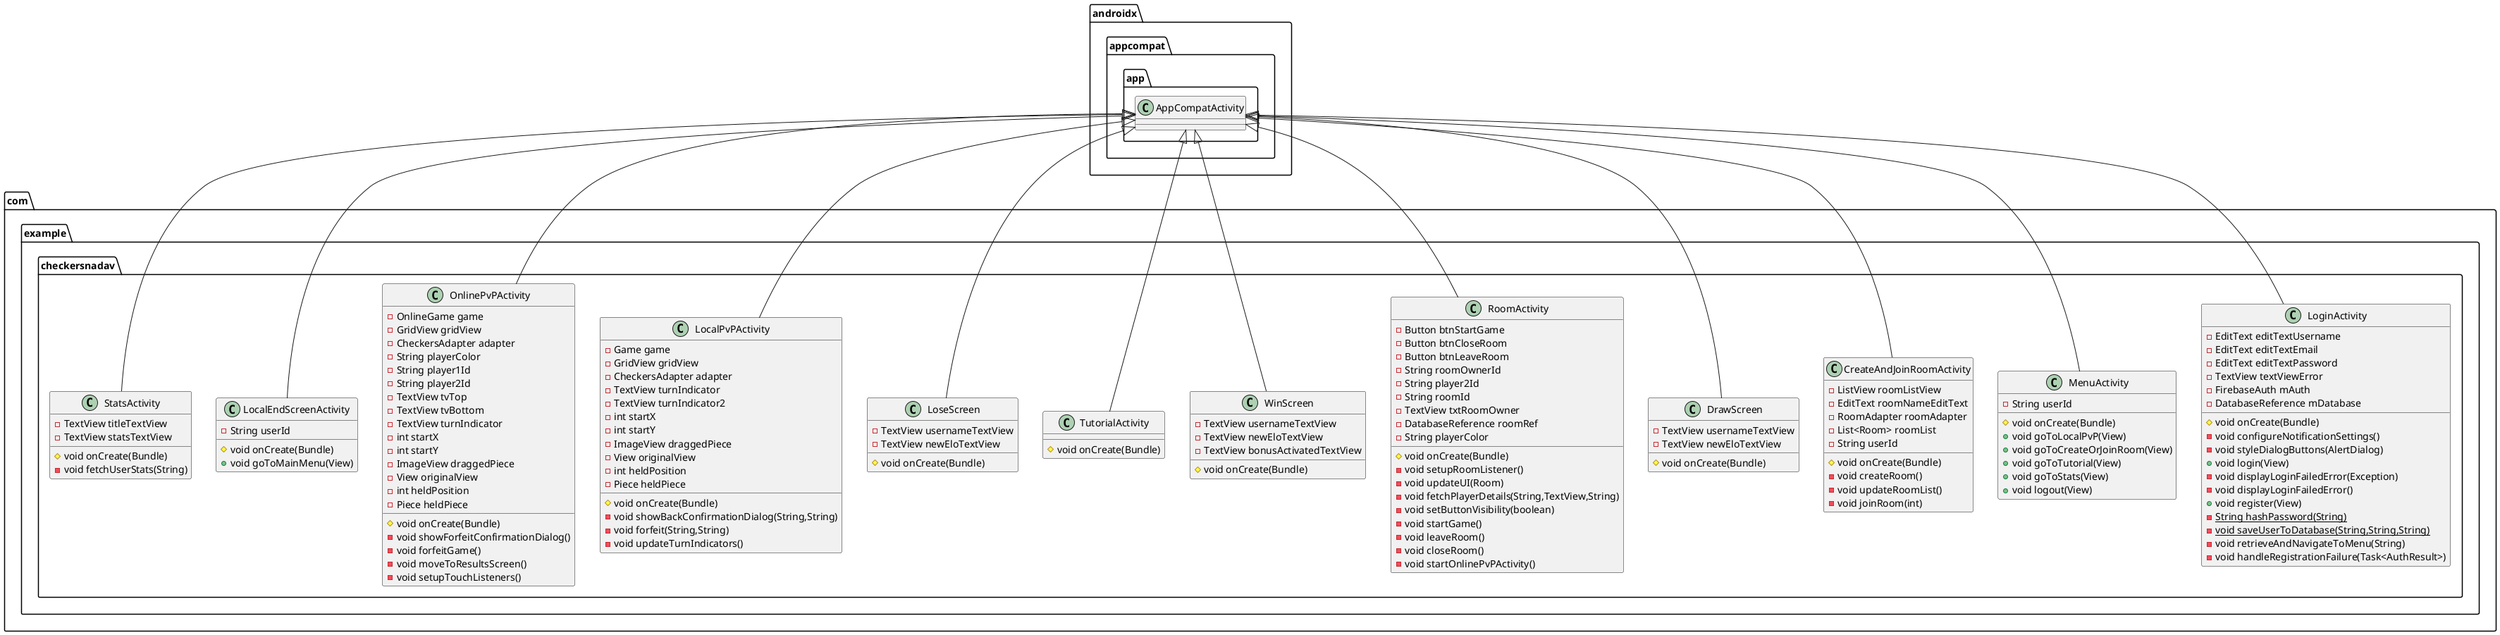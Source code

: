 @startuml
class com.example.checkersnadav.LoginActivity {
- EditText editTextUsername
- EditText editTextEmail
- EditText editTextPassword
- TextView textViewError
- FirebaseAuth mAuth
- DatabaseReference mDatabase
# void onCreate(Bundle)
- void configureNotificationSettings()
- void styleDialogButtons(AlertDialog)
+ void login(View)
- void displayLoginFailedError(Exception)
- void displayLoginFailedError()
+ void register(View)
- {static} String hashPassword(String)
- {static} void saveUserToDatabase(String,String,String)
- void retrieveAndNavigateToMenu(String)
- void handleRegistrationFailure(Task<AuthResult>)
}


class com.example.checkersnadav.MenuActivity {
- String userId
# void onCreate(Bundle)
+ void goToLocalPvP(View)
+ void goToCreateOrJoinRoom(View)
+ void goToTutorial(View)
+ void goToStats(View)
+ void logout(View)
}


class com.example.checkersnadav.CreateAndJoinRoomActivity {
- ListView roomListView
- EditText roomNameEditText
- RoomAdapter roomAdapter
- List<Room> roomList
- String userId
# void onCreate(Bundle)
- void createRoom()
- void updateRoomList()
- void joinRoom(int)
}


class com.example.checkersnadav.DrawScreen {
- TextView usernameTextView
- TextView newEloTextView
# void onCreate(Bundle)
}


class com.example.checkersnadav.RoomActivity {
- Button btnStartGame
- Button btnCloseRoom
- Button btnLeaveRoom
- String roomOwnerId
- String player2Id
- String roomId
- TextView txtRoomOwner
- DatabaseReference roomRef
- String playerColor
# void onCreate(Bundle)
- void setupRoomListener()
- void updateUI(Room)
- void fetchPlayerDetails(String,TextView,String)
- void setButtonVisibility(boolean)
- void startGame()
- void leaveRoom()
- void closeRoom()
- void startOnlinePvPActivity()
}


class com.example.checkersnadav.WinScreen {
- TextView usernameTextView
- TextView newEloTextView
- TextView bonusActivatedTextView
# void onCreate(Bundle)
}


class com.example.checkersnadav.TutorialActivity {
# void onCreate(Bundle)
}

class com.example.checkersnadav.LoseScreen {
- TextView usernameTextView
- TextView newEloTextView
# void onCreate(Bundle)
}


class com.example.checkersnadav.LocalPvPActivity {
- Game game
- GridView gridView
- CheckersAdapter adapter
- TextView turnIndicator
- TextView turnIndicator2
- int startX
- int startY
- ImageView draggedPiece
- View originalView
- int heldPosition
- Piece heldPiece
# void onCreate(Bundle)
- void showBackConfirmationDialog(String,String)
- void forfeit(String,String)
- void updateTurnIndicators()
}


class com.example.checkersnadav.OnlinePvPActivity {
- OnlineGame game
- GridView gridView
- CheckersAdapter adapter
- String playerColor
- String player1Id
- String player2Id
- TextView tvTop
- TextView tvBottom
- TextView turnIndicator
- int startX
- int startY
- ImageView draggedPiece
- View originalView
- int heldPosition
- Piece heldPiece
# void onCreate(Bundle)
- void showForfeitConfirmationDialog()
- void forfeitGame()
- void moveToResultsScreen()
- void setupTouchListeners()
}


class com.example.checkersnadav.LocalEndScreenActivity {
- String userId
# void onCreate(Bundle)
+ void goToMainMenu(View)
}


class com.example.checkersnadav.StatsActivity {
- TextView titleTextView
- TextView statsTextView
# void onCreate(Bundle)
- void fetchUserStats(String)
}




androidx.appcompat.app.AppCompatActivity <|-- com.example.checkersnadav.LoginActivity
androidx.appcompat.app.AppCompatActivity <|-- com.example.checkersnadav.MenuActivity
androidx.appcompat.app.AppCompatActivity <|-- com.example.checkersnadav.CreateAndJoinRoomActivity
androidx.appcompat.app.AppCompatActivity <|-- com.example.checkersnadav.DrawScreen
androidx.appcompat.app.AppCompatActivity <|-- com.example.checkersnadav.RoomActivity
androidx.appcompat.app.AppCompatActivity <|-- com.example.checkersnadav.WinScreen
androidx.appcompat.app.AppCompatActivity <|-- com.example.checkersnadav.TutorialActivity
androidx.appcompat.app.AppCompatActivity <|-- com.example.checkersnadav.LoseScreen
androidx.appcompat.app.AppCompatActivity <|-- com.example.checkersnadav.LocalPvPActivity
androidx.appcompat.app.AppCompatActivity <|-- com.example.checkersnadav.OnlinePvPActivity
androidx.appcompat.app.AppCompatActivity <|-- com.example.checkersnadav.LocalEndScreenActivity
androidx.appcompat.app.AppCompatActivity <|-- com.example.checkersnadav.StatsActivity
@enduml